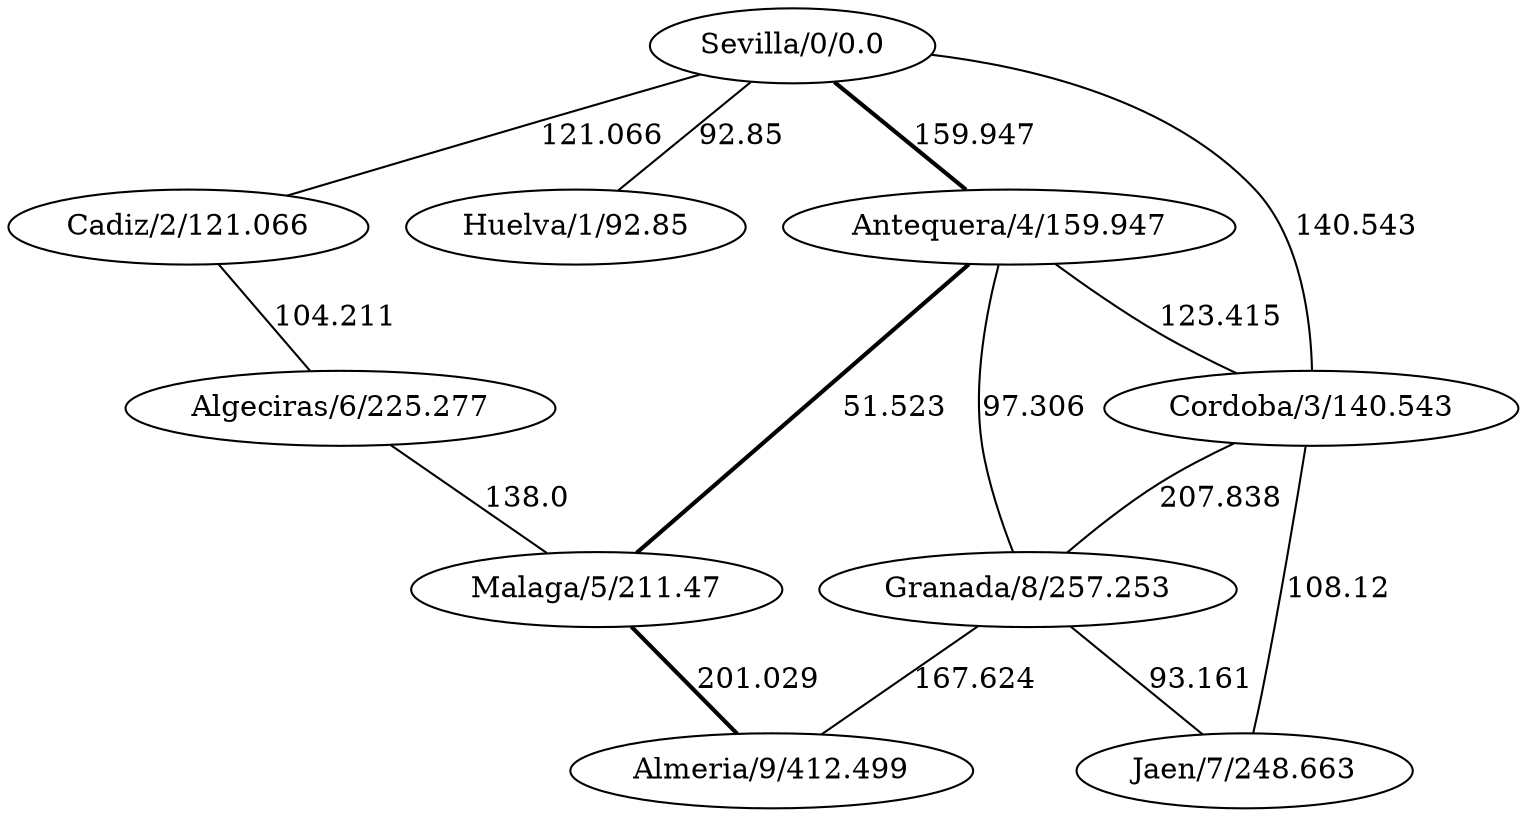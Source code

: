 strict graph G {
  1 [ label="Sevilla/0/0.0" ];
  2 [ label="Cadiz/2/121.066" ];
  3 [ label="Huelva/1/92.85" ];
  4 [ label="Cordoba/3/140.543" ];
  5 [ label="Malaga/5/211.47" ];
  6 [ label="Antequera/4/159.947" ];
  7 [ label="Almeria/9/412.499" ];
  8 [ label="Granada/8/257.253" ];
  9 [ label="Jaen/7/248.663" ];
  10 [ label="Algeciras/6/225.277" ];
  1 -- 3 [ label="92.85" ];
  1 -- 4 [ label="140.543" ];
  1 -- 2 [ label="121.066" ];
  1 -- 6 [ label="159.947" style="bold" ];
  6 -- 8 [ label="97.306" ];
  6 -- 5 [ label="51.523" style="bold" ];
  6 -- 4 [ label="123.415" ];
  5 -- 7 [ label="201.029" style="bold" ];
  4 -- 9 [ label="108.12" ];
  4 -- 8 [ label="207.838" ];
  8 -- 7 [ label="167.624" ];
  8 -- 9 [ label="93.161" ];
  2 -- 10 [ label="104.211" ];
  10 -- 5 [ label="138.0" ];
}
